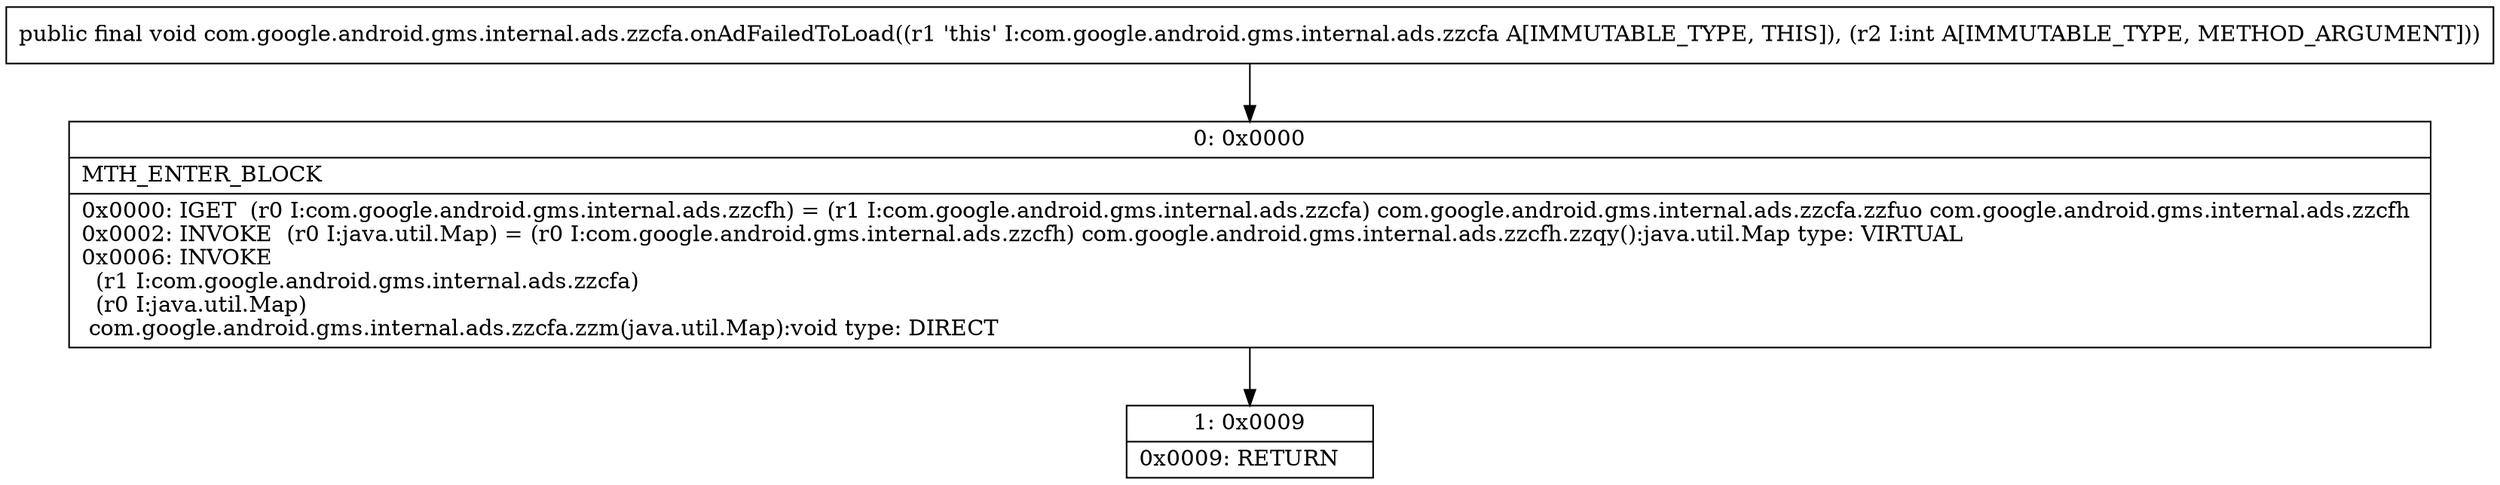 digraph "CFG forcom.google.android.gms.internal.ads.zzcfa.onAdFailedToLoad(I)V" {
Node_0 [shape=record,label="{0\:\ 0x0000|MTH_ENTER_BLOCK\l|0x0000: IGET  (r0 I:com.google.android.gms.internal.ads.zzcfh) = (r1 I:com.google.android.gms.internal.ads.zzcfa) com.google.android.gms.internal.ads.zzcfa.zzfuo com.google.android.gms.internal.ads.zzcfh \l0x0002: INVOKE  (r0 I:java.util.Map) = (r0 I:com.google.android.gms.internal.ads.zzcfh) com.google.android.gms.internal.ads.zzcfh.zzqy():java.util.Map type: VIRTUAL \l0x0006: INVOKE  \l  (r1 I:com.google.android.gms.internal.ads.zzcfa)\l  (r0 I:java.util.Map)\l com.google.android.gms.internal.ads.zzcfa.zzm(java.util.Map):void type: DIRECT \l}"];
Node_1 [shape=record,label="{1\:\ 0x0009|0x0009: RETURN   \l}"];
MethodNode[shape=record,label="{public final void com.google.android.gms.internal.ads.zzcfa.onAdFailedToLoad((r1 'this' I:com.google.android.gms.internal.ads.zzcfa A[IMMUTABLE_TYPE, THIS]), (r2 I:int A[IMMUTABLE_TYPE, METHOD_ARGUMENT])) }"];
MethodNode -> Node_0;
Node_0 -> Node_1;
}

